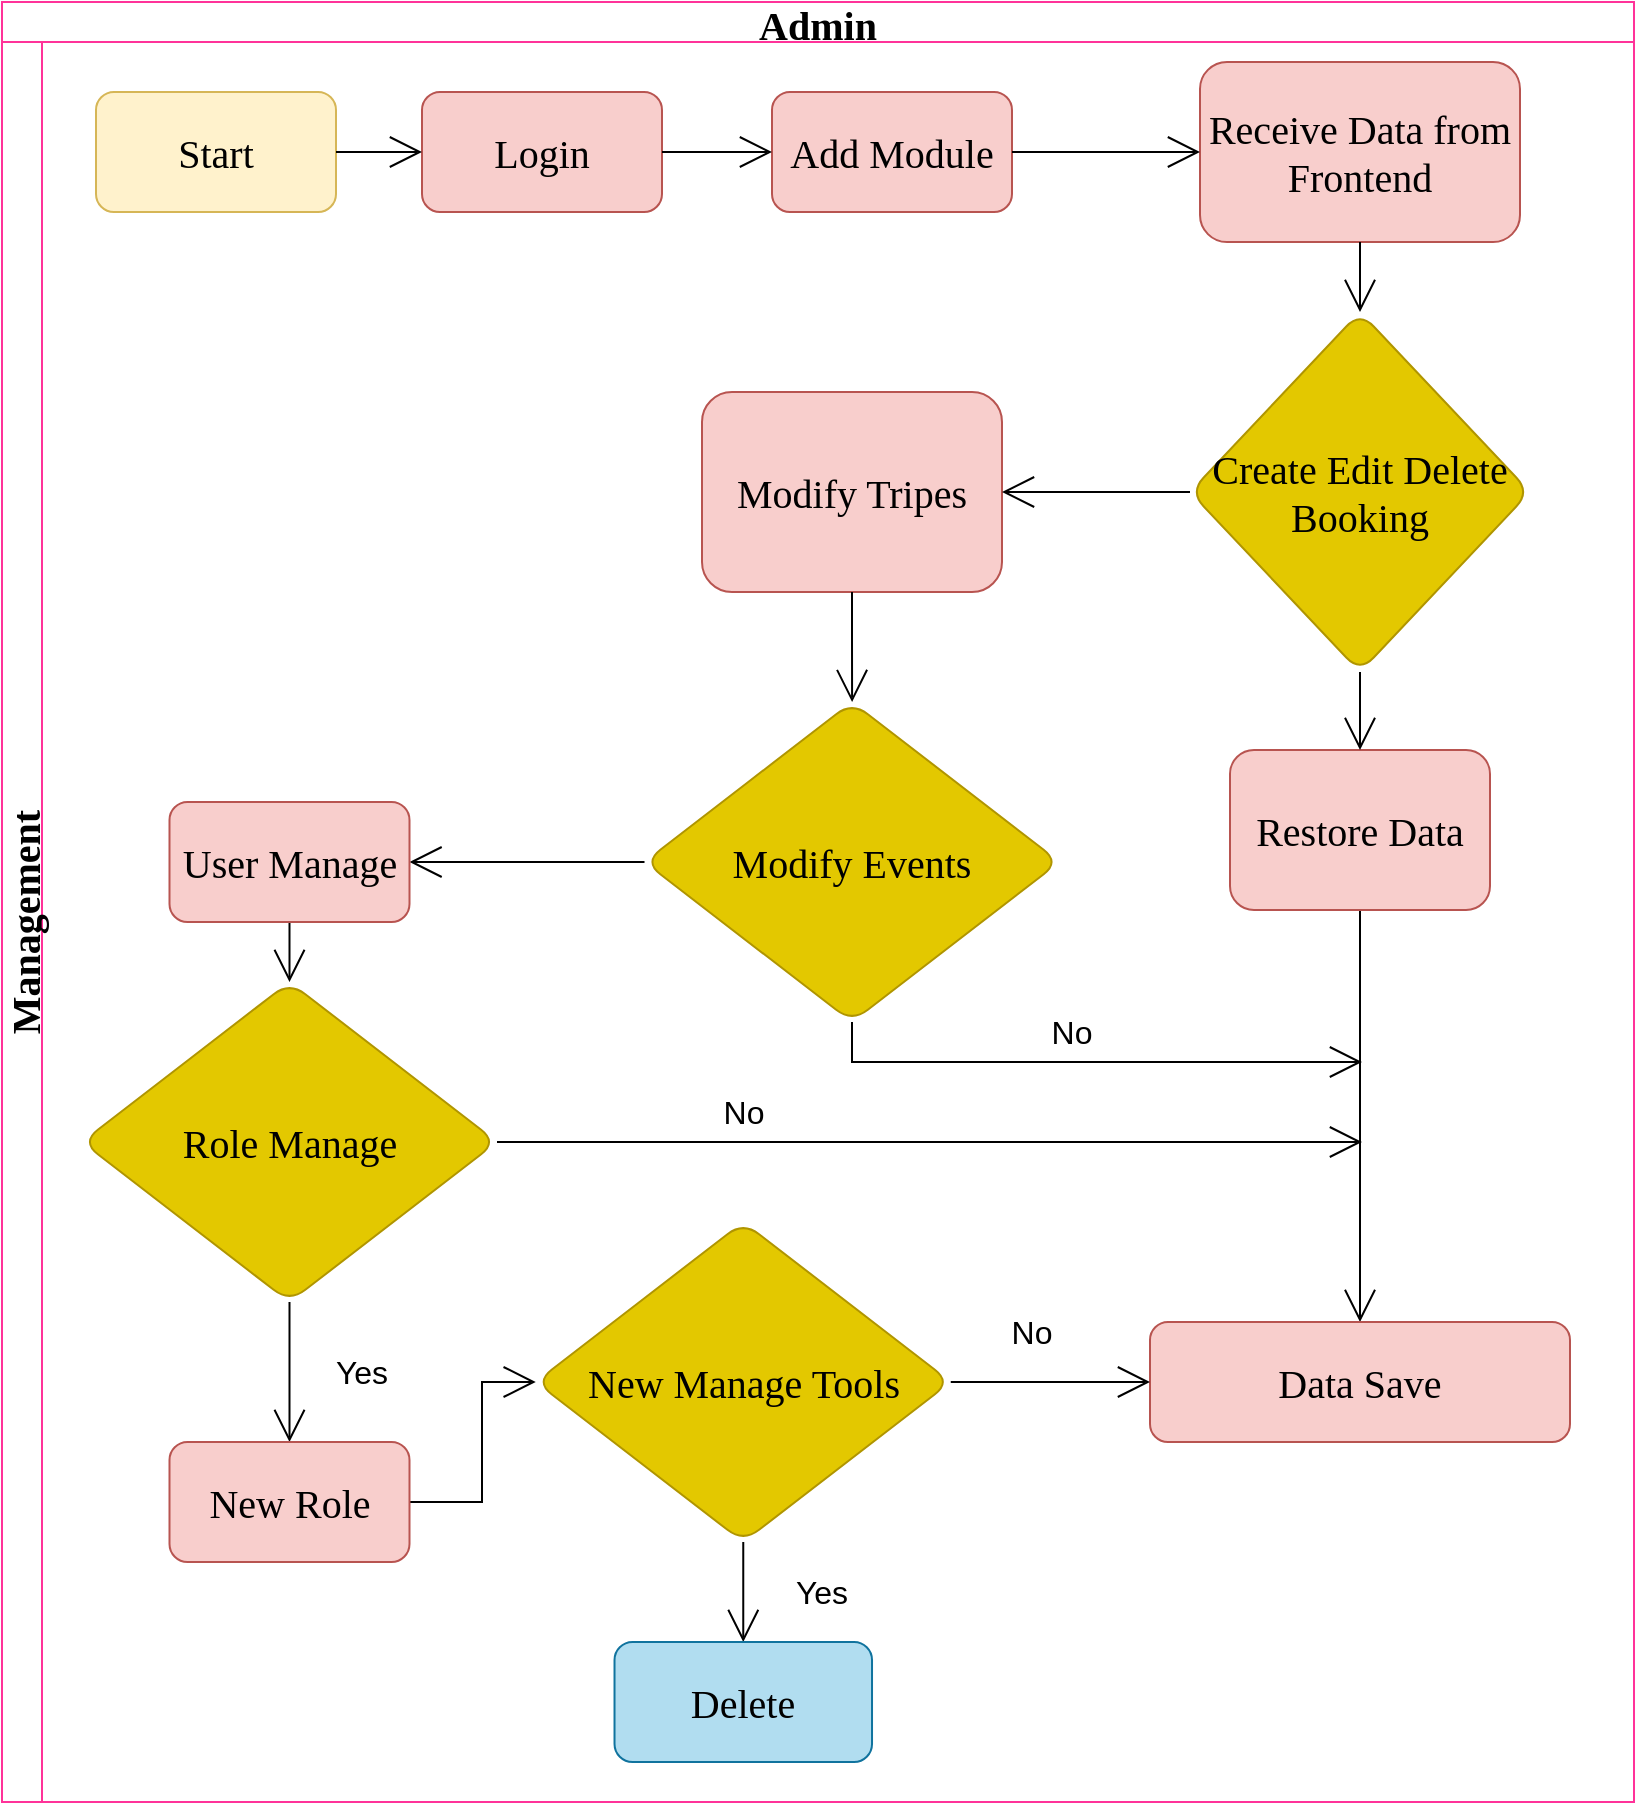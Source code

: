 <mxfile version="20.4.2" type="github">
  <diagram name="Page-1" id="c7558073-3199-34d8-9f00-42111426c3f3">
    <mxGraphModel dx="924" dy="492" grid="1" gridSize="10" guides="1" tooltips="1" connect="1" arrows="1" fold="1" page="1" pageScale="1" pageWidth="826" pageHeight="1169" background="none" math="0" shadow="0">
      <root>
        <mxCell id="0" />
        <mxCell id="1" parent="0" />
        <mxCell id="zzvABC9y7qfsUwYfqDOj-96" value="Admin" style="swimlane;childLayout=stackLayout;resizeParent=1;resizeParentMax=0;horizontal=1;startSize=20;horizontalStack=0;hachureGap=4;fontFamily=Verdana;fontSize=20;strokeColor=#FF3399;fillColor=#FFFFFF;fontColor=#000000;" vertex="1" parent="1">
          <mxGeometry x="260" y="260" width="816" height="900" as="geometry" />
        </mxCell>
        <mxCell id="zzvABC9y7qfsUwYfqDOj-97" value="Management" style="swimlane;startSize=20;horizontal=0;hachureGap=4;fontFamily=Verdana;fontSize=20;fontColor=#000000;strokeColor=#FF3399;fillColor=#FFFFFF;swimlaneLine=1;labelBorderColor=none;" vertex="1" parent="zzvABC9y7qfsUwYfqDOj-96">
          <mxGeometry y="20" width="816" height="880" as="geometry" />
        </mxCell>
        <mxCell id="zzvABC9y7qfsUwYfqDOj-98" value="Start" style="rounded=1;whiteSpace=wrap;html=1;hachureGap=4;fontFamily=Verdana;fontSize=20;strokeColor=#d6b656;fillColor=#fff2cc;" vertex="1" parent="zzvABC9y7qfsUwYfqDOj-97">
          <mxGeometry x="47" y="25" width="120" height="60" as="geometry" />
        </mxCell>
        <mxCell id="zzvABC9y7qfsUwYfqDOj-99" value="Add Module" style="whiteSpace=wrap;html=1;fontSize=20;fontFamily=Verdana;fillColor=#f8cecc;strokeColor=#b85450;rounded=1;hachureGap=4;" vertex="1" parent="zzvABC9y7qfsUwYfqDOj-97">
          <mxGeometry x="385" y="25" width="120" height="60" as="geometry" />
        </mxCell>
        <mxCell id="zzvABC9y7qfsUwYfqDOj-100" value="Login" style="whiteSpace=wrap;html=1;fontSize=20;fontFamily=Verdana;fillColor=#f8cecc;strokeColor=#b85450;rounded=1;hachureGap=4;" vertex="1" parent="zzvABC9y7qfsUwYfqDOj-97">
          <mxGeometry x="210" y="25" width="120" height="60" as="geometry" />
        </mxCell>
        <mxCell id="zzvABC9y7qfsUwYfqDOj-101" value="" style="edgeStyle=orthogonalEdgeStyle;rounded=0;orthogonalLoop=1;jettySize=auto;html=1;fontSize=12;endArrow=open;startSize=14;endSize=14;" edge="1" parent="zzvABC9y7qfsUwYfqDOj-97" source="zzvABC9y7qfsUwYfqDOj-98" target="zzvABC9y7qfsUwYfqDOj-100">
          <mxGeometry relative="1" as="geometry" />
        </mxCell>
        <mxCell id="zzvABC9y7qfsUwYfqDOj-102" value="" style="edgeStyle=orthogonalEdgeStyle;rounded=0;orthogonalLoop=1;jettySize=auto;html=1;fontSize=12;endArrow=open;startSize=14;endSize=14;" edge="1" parent="zzvABC9y7qfsUwYfqDOj-97" source="zzvABC9y7qfsUwYfqDOj-100" target="zzvABC9y7qfsUwYfqDOj-99">
          <mxGeometry relative="1" as="geometry" />
        </mxCell>
        <mxCell id="zzvABC9y7qfsUwYfqDOj-103" value="Receive Data from Frontend" style="whiteSpace=wrap;html=1;fontSize=20;fontFamily=Verdana;fillColor=#f8cecc;strokeColor=#b85450;rounded=1;hachureGap=4;" vertex="1" parent="zzvABC9y7qfsUwYfqDOj-97">
          <mxGeometry x="599" y="10" width="160" height="90" as="geometry" />
        </mxCell>
        <mxCell id="zzvABC9y7qfsUwYfqDOj-104" value="" style="edgeStyle=orthogonalEdgeStyle;rounded=0;orthogonalLoop=1;jettySize=auto;html=1;fontSize=12;endArrow=open;startSize=14;endSize=14;" edge="1" parent="zzvABC9y7qfsUwYfqDOj-97" source="zzvABC9y7qfsUwYfqDOj-99" target="zzvABC9y7qfsUwYfqDOj-103">
          <mxGeometry relative="1" as="geometry" />
        </mxCell>
        <mxCell id="zzvABC9y7qfsUwYfqDOj-105" value="&lt;font&gt;Create Edit Delete &lt;br&gt;Booking&lt;/font&gt;" style="rhombus;whiteSpace=wrap;html=1;fontSize=20;fontFamily=Verdana;fillColor=#e3c800;strokeColor=#B09500;fontColor=#000000;rounded=1;hachureGap=4;" vertex="1" parent="zzvABC9y7qfsUwYfqDOj-97">
          <mxGeometry x="594" y="135" width="170" height="180" as="geometry" />
        </mxCell>
        <mxCell id="zzvABC9y7qfsUwYfqDOj-106" value="" style="edgeStyle=orthogonalEdgeStyle;rounded=0;orthogonalLoop=1;jettySize=auto;html=1;fontSize=12;endArrow=open;startSize=14;endSize=14;" edge="1" parent="zzvABC9y7qfsUwYfqDOj-97" source="zzvABC9y7qfsUwYfqDOj-103" target="zzvABC9y7qfsUwYfqDOj-105">
          <mxGeometry relative="1" as="geometry" />
        </mxCell>
        <mxCell id="zzvABC9y7qfsUwYfqDOj-107" value="Modify Tripes" style="whiteSpace=wrap;html=1;fontSize=20;fontFamily=Verdana;fillColor=#f8cecc;strokeColor=#b85450;rounded=1;hachureGap=4;" vertex="1" parent="zzvABC9y7qfsUwYfqDOj-97">
          <mxGeometry x="350" y="175" width="150" height="100" as="geometry" />
        </mxCell>
        <mxCell id="zzvABC9y7qfsUwYfqDOj-108" value="" style="edgeStyle=orthogonalEdgeStyle;rounded=0;orthogonalLoop=1;jettySize=auto;html=1;fontSize=12;endArrow=open;startSize=14;endSize=14;" edge="1" parent="zzvABC9y7qfsUwYfqDOj-97" source="zzvABC9y7qfsUwYfqDOj-105" target="zzvABC9y7qfsUwYfqDOj-107">
          <mxGeometry relative="1" as="geometry" />
        </mxCell>
        <mxCell id="zzvABC9y7qfsUwYfqDOj-109" style="edgeStyle=orthogonalEdgeStyle;rounded=0;orthogonalLoop=1;jettySize=auto;html=1;fontSize=12;fontColor=#FFFFFF;endArrow=open;startSize=14;endSize=14;" edge="1" parent="zzvABC9y7qfsUwYfqDOj-97" source="zzvABC9y7qfsUwYfqDOj-110" target="zzvABC9y7qfsUwYfqDOj-115">
          <mxGeometry relative="1" as="geometry" />
        </mxCell>
        <mxCell id="zzvABC9y7qfsUwYfqDOj-110" value="Restore Data" style="whiteSpace=wrap;html=1;fontSize=20;fontFamily=Verdana;fillColor=#f8cecc;strokeColor=#b85450;rounded=1;hachureGap=4;" vertex="1" parent="zzvABC9y7qfsUwYfqDOj-97">
          <mxGeometry x="614" y="354" width="130" height="80" as="geometry" />
        </mxCell>
        <mxCell id="zzvABC9y7qfsUwYfqDOj-111" value="" style="edgeStyle=orthogonalEdgeStyle;rounded=0;orthogonalLoop=1;jettySize=auto;html=1;fontSize=12;endArrow=open;startSize=14;endSize=14;" edge="1" parent="zzvABC9y7qfsUwYfqDOj-97" source="zzvABC9y7qfsUwYfqDOj-105" target="zzvABC9y7qfsUwYfqDOj-110">
          <mxGeometry relative="1" as="geometry" />
        </mxCell>
        <mxCell id="zzvABC9y7qfsUwYfqDOj-112" style="edgeStyle=none;rounded=0;orthogonalLoop=1;jettySize=auto;html=1;exitX=0;exitY=0.5;exitDx=0;exitDy=0;entryX=1;entryY=0.5;entryDx=0;entryDy=0;fontSize=12;fontColor=#000000;endArrow=open;startSize=14;endSize=14;" edge="1" parent="zzvABC9y7qfsUwYfqDOj-97" source="zzvABC9y7qfsUwYfqDOj-113" target="zzvABC9y7qfsUwYfqDOj-129">
          <mxGeometry relative="1" as="geometry" />
        </mxCell>
        <mxCell id="zzvABC9y7qfsUwYfqDOj-113" value="&lt;font&gt;Modify Events&lt;/font&gt;" style="rhombus;whiteSpace=wrap;html=1;fontSize=20;fontFamily=Verdana;fillColor=#e3c800;strokeColor=#B09500;fontColor=#000000;rounded=1;hachureGap=4;" vertex="1" parent="zzvABC9y7qfsUwYfqDOj-97">
          <mxGeometry x="321.25" y="330" width="207.5" height="160" as="geometry" />
        </mxCell>
        <mxCell id="zzvABC9y7qfsUwYfqDOj-114" value="" style="edgeStyle=orthogonalEdgeStyle;rounded=0;orthogonalLoop=1;jettySize=auto;html=1;fontSize=12;endArrow=open;startSize=14;endSize=14;" edge="1" parent="zzvABC9y7qfsUwYfqDOj-97" source="zzvABC9y7qfsUwYfqDOj-107" target="zzvABC9y7qfsUwYfqDOj-113">
          <mxGeometry relative="1" as="geometry" />
        </mxCell>
        <mxCell id="zzvABC9y7qfsUwYfqDOj-115" value="Data Save" style="rounded=1;whiteSpace=wrap;html=1;hachureGap=4;fontFamily=Verdana;fontSize=20;strokeColor=#b85450;fillColor=#f8cecc;" vertex="1" parent="zzvABC9y7qfsUwYfqDOj-97">
          <mxGeometry x="574" y="640" width="210" height="60" as="geometry" />
        </mxCell>
        <mxCell id="zzvABC9y7qfsUwYfqDOj-116" value="No" style="text;html=1;strokeColor=none;fillColor=none;align=center;verticalAlign=middle;whiteSpace=wrap;rounded=0;fontSize=16;fontColor=#000000;" vertex="1" parent="zzvABC9y7qfsUwYfqDOj-97">
          <mxGeometry x="505" y="480" width="60" height="30" as="geometry" />
        </mxCell>
        <mxCell id="zzvABC9y7qfsUwYfqDOj-117" style="edgeStyle=none;rounded=0;orthogonalLoop=1;jettySize=auto;html=1;exitX=0.5;exitY=1;exitDx=0;exitDy=0;entryX=0.5;entryY=0;entryDx=0;entryDy=0;fontSize=12;fontColor=#000000;endArrow=open;startSize=14;endSize=14;" edge="1" parent="zzvABC9y7qfsUwYfqDOj-97" source="zzvABC9y7qfsUwYfqDOj-118" target="zzvABC9y7qfsUwYfqDOj-127">
          <mxGeometry relative="1" as="geometry" />
        </mxCell>
        <mxCell id="zzvABC9y7qfsUwYfqDOj-118" value="&lt;font&gt;Role Manage&lt;/font&gt;" style="rhombus;whiteSpace=wrap;html=1;fontSize=20;fontFamily=Verdana;fillColor=#e3c800;strokeColor=#B09500;fontColor=#000000;rounded=1;hachureGap=4;" vertex="1" parent="zzvABC9y7qfsUwYfqDOj-97">
          <mxGeometry x="40" y="470" width="207.5" height="160" as="geometry" />
        </mxCell>
        <mxCell id="zzvABC9y7qfsUwYfqDOj-119" style="edgeStyle=orthogonalEdgeStyle;rounded=0;orthogonalLoop=1;jettySize=auto;html=1;entryX=0.5;entryY=0;entryDx=0;entryDy=0;fontSize=12;fontColor=#000000;endArrow=open;startSize=14;endSize=14;exitX=0.5;exitY=1;exitDx=0;exitDy=0;" edge="1" parent="zzvABC9y7qfsUwYfqDOj-97" source="zzvABC9y7qfsUwYfqDOj-121" target="zzvABC9y7qfsUwYfqDOj-122">
          <mxGeometry relative="1" as="geometry" />
        </mxCell>
        <mxCell id="zzvABC9y7qfsUwYfqDOj-120" style="edgeStyle=none;rounded=0;orthogonalLoop=1;jettySize=auto;html=1;exitX=1;exitY=0.5;exitDx=0;exitDy=0;entryX=0;entryY=0.5;entryDx=0;entryDy=0;fontSize=12;fontColor=#000000;endArrow=open;startSize=14;endSize=14;" edge="1" parent="zzvABC9y7qfsUwYfqDOj-97" source="zzvABC9y7qfsUwYfqDOj-121" target="zzvABC9y7qfsUwYfqDOj-115">
          <mxGeometry relative="1" as="geometry" />
        </mxCell>
        <mxCell id="zzvABC9y7qfsUwYfqDOj-121" value="&lt;font&gt;New Manage Tools&lt;/font&gt;" style="rhombus;whiteSpace=wrap;html=1;fontSize=20;fontFamily=Verdana;fillColor=#e3c800;strokeColor=#B09500;fontColor=#000000;rounded=1;hachureGap=4;" vertex="1" parent="zzvABC9y7qfsUwYfqDOj-97">
          <mxGeometry x="266.88" y="590" width="207.5" height="160" as="geometry" />
        </mxCell>
        <mxCell id="zzvABC9y7qfsUwYfqDOj-122" value="Delete" style="rounded=1;whiteSpace=wrap;html=1;hachureGap=4;fontFamily=Verdana;fontSize=20;strokeColor=#10739e;fillColor=#b1ddf0;" vertex="1" parent="zzvABC9y7qfsUwYfqDOj-97">
          <mxGeometry x="306.26" y="800" width="128.75" height="60" as="geometry" />
        </mxCell>
        <mxCell id="zzvABC9y7qfsUwYfqDOj-123" value="Yes" style="text;html=1;strokeColor=none;fillColor=none;align=center;verticalAlign=middle;whiteSpace=wrap;rounded=0;fontSize=16;fontColor=#000000;" vertex="1" parent="zzvABC9y7qfsUwYfqDOj-97">
          <mxGeometry x="380" y="760" width="60" height="30" as="geometry" />
        </mxCell>
        <mxCell id="zzvABC9y7qfsUwYfqDOj-124" value="No" style="text;html=1;strokeColor=none;fillColor=none;align=center;verticalAlign=middle;whiteSpace=wrap;rounded=0;fontSize=16;fontColor=#000000;" vertex="1" parent="zzvABC9y7qfsUwYfqDOj-97">
          <mxGeometry x="340.63" y="520" width="60" height="30" as="geometry" />
        </mxCell>
        <mxCell id="zzvABC9y7qfsUwYfqDOj-125" value="No" style="text;html=1;strokeColor=none;fillColor=none;align=center;verticalAlign=middle;whiteSpace=wrap;rounded=0;fontSize=16;fontColor=#000000;" vertex="1" parent="zzvABC9y7qfsUwYfqDOj-97">
          <mxGeometry x="485" y="630" width="60" height="30" as="geometry" />
        </mxCell>
        <mxCell id="zzvABC9y7qfsUwYfqDOj-126" style="edgeStyle=none;rounded=0;orthogonalLoop=1;jettySize=auto;html=1;exitX=1;exitY=0.5;exitDx=0;exitDy=0;entryX=0;entryY=0.5;entryDx=0;entryDy=0;fontSize=12;fontColor=#000000;endArrow=open;startSize=14;endSize=14;" edge="1" parent="zzvABC9y7qfsUwYfqDOj-97" source="zzvABC9y7qfsUwYfqDOj-127" target="zzvABC9y7qfsUwYfqDOj-121">
          <mxGeometry relative="1" as="geometry">
            <Array as="points">
              <mxPoint x="240" y="730" />
              <mxPoint x="240" y="670" />
            </Array>
          </mxGeometry>
        </mxCell>
        <mxCell id="zzvABC9y7qfsUwYfqDOj-127" value="New Role" style="whiteSpace=wrap;html=1;fontSize=20;fontFamily=Verdana;fillColor=#f8cecc;strokeColor=#b85450;rounded=1;hachureGap=4;" vertex="1" parent="zzvABC9y7qfsUwYfqDOj-97">
          <mxGeometry x="83.75" y="700" width="120" height="60" as="geometry" />
        </mxCell>
        <mxCell id="zzvABC9y7qfsUwYfqDOj-128" style="edgeStyle=none;rounded=0;orthogonalLoop=1;jettySize=auto;html=1;exitX=0.5;exitY=1;exitDx=0;exitDy=0;fontSize=12;fontColor=#000000;endArrow=open;startSize=14;endSize=14;" edge="1" parent="zzvABC9y7qfsUwYfqDOj-97" source="zzvABC9y7qfsUwYfqDOj-129" target="zzvABC9y7qfsUwYfqDOj-118">
          <mxGeometry relative="1" as="geometry" />
        </mxCell>
        <mxCell id="zzvABC9y7qfsUwYfqDOj-129" value="User Manage" style="whiteSpace=wrap;html=1;fontSize=20;fontFamily=Verdana;fillColor=#f8cecc;strokeColor=#b85450;rounded=1;hachureGap=4;" vertex="1" parent="zzvABC9y7qfsUwYfqDOj-97">
          <mxGeometry x="83.75" y="380" width="120" height="60" as="geometry" />
        </mxCell>
        <mxCell id="zzvABC9y7qfsUwYfqDOj-130" value="Yes" style="text;html=1;strokeColor=none;fillColor=none;align=center;verticalAlign=middle;whiteSpace=wrap;rounded=0;fontSize=16;fontColor=#000000;" vertex="1" parent="zzvABC9y7qfsUwYfqDOj-97">
          <mxGeometry x="150" y="650" width="60" height="30" as="geometry" />
        </mxCell>
        <mxCell id="zzvABC9y7qfsUwYfqDOj-131" style="edgeStyle=orthogonalEdgeStyle;rounded=0;orthogonalLoop=1;jettySize=auto;html=1;exitX=0.5;exitY=1;exitDx=0;exitDy=0;fontSize=12;fontColor=#000000;endArrow=open;startSize=14;endSize=14;" edge="1" parent="1" source="zzvABC9y7qfsUwYfqDOj-113">
          <mxGeometry relative="1" as="geometry">
            <mxPoint x="940" y="790" as="targetPoint" />
            <Array as="points">
              <mxPoint x="837" y="790" />
              <mxPoint x="1062" y="790" />
            </Array>
          </mxGeometry>
        </mxCell>
        <mxCell id="zzvABC9y7qfsUwYfqDOj-132" style="edgeStyle=none;rounded=0;orthogonalLoop=1;jettySize=auto;html=1;fontSize=12;fontColor=#000000;endArrow=open;startSize=14;endSize=14;" edge="1" parent="1" source="zzvABC9y7qfsUwYfqDOj-118">
          <mxGeometry relative="1" as="geometry">
            <mxPoint x="940" y="830" as="targetPoint" />
          </mxGeometry>
        </mxCell>
      </root>
    </mxGraphModel>
  </diagram>
</mxfile>
